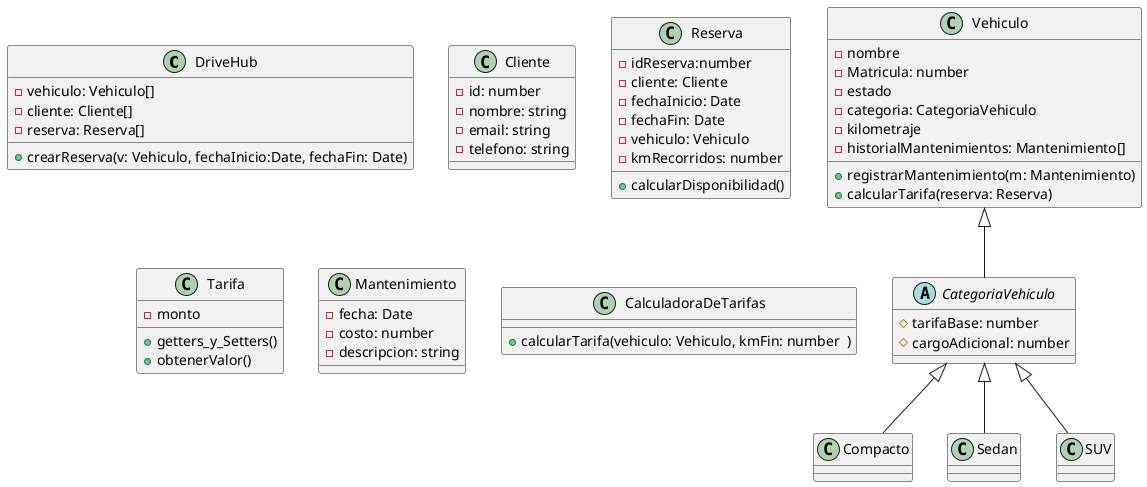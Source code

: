 @startuml Trabajo Practico Alquiler de Autos

    class DriveHub{
        - vehiculo: Vehiculo[]
        - cliente: Cliente[]
        - reserva: Reserva[]
        + crearReserva(v: Vehiculo, fechaInicio:Date, fechaFin: Date)
    }

    class Vehiculo{
        - nombre
        - Matricula: number
        - estado
        - categoria: CategoriaVehiculo
        - kilometraje
        - historialMantenimientos: Mantenimiento[]

        + registrarMantenimiento(m: Mantenimiento)
        + calcularTarifa(reserva: Reserva)
    }

    abstract class CategoriaVehiculo extends Vehiculo{
        # tarifaBase: number
        # cargoAdicional: number
    }
    'Se utiliza la categoriaVehiculo para permitir la insercion de mas clases en el futuro
    'Logrando que al utilizar el metodo de calculadora, no tener que reescribir la calculadora
    'Para cada categoria que se añada, solo le importará la tarifa base y el cargo adicional'
    class Compacto extends CategoriaVehiculo{}
    class Sedan extends CategoriaVehiculo{}
    class SUV extends CategoriaVehiculo{}

    class Cliente{
        - id: number
        - nombre: string
        - email: string
        - telefono: string
    }

    class Reserva{
        - idReserva:number
        - cliente: Cliente
        - fechaInicio: Date
        - fechaFin: Date
        - vehiculo: Vehiculo
        - kmRecorridos: number
        
        + calcularDisponibilidad()
    }

    class Tarifa{
        - monto
        + getters_y_Setters()
        + obtenerValor()
    }

    class Mantenimiento{
        - fecha: Date
        - costo: number
        - descripcion: string
    }
    
    class CalculadoraDeTarifas{   
        + calcularTarifa(vehiculo: Vehiculo, kmFin: number  )
    }

@enduml